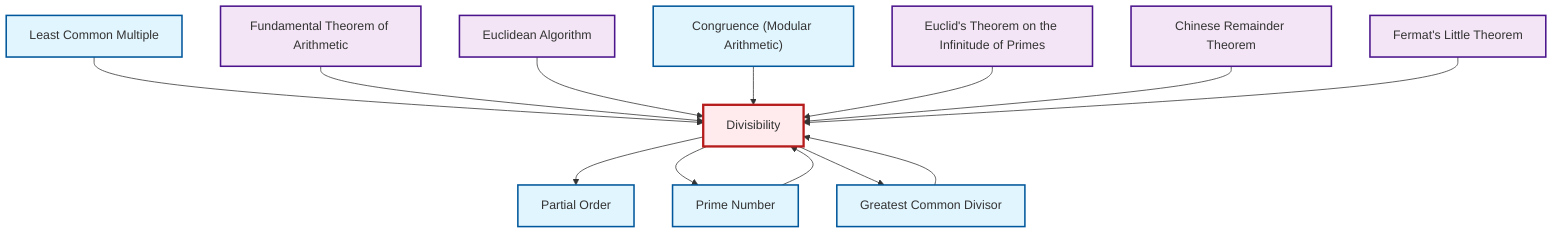 graph TD
    classDef definition fill:#e1f5fe,stroke:#01579b,stroke-width:2px
    classDef theorem fill:#f3e5f5,stroke:#4a148c,stroke-width:2px
    classDef axiom fill:#fff3e0,stroke:#e65100,stroke-width:2px
    classDef example fill:#e8f5e9,stroke:#1b5e20,stroke-width:2px
    classDef current fill:#ffebee,stroke:#b71c1c,stroke-width:3px
    thm-euclid-infinitude-primes["Euclid's Theorem on the Infinitude of Primes"]:::theorem
    thm-chinese-remainder["Chinese Remainder Theorem"]:::theorem
    thm-fermat-little["Fermat's Little Theorem"]:::theorem
    thm-euclidean-algorithm["Euclidean Algorithm"]:::theorem
    def-gcd["Greatest Common Divisor"]:::definition
    def-congruence["Congruence (Modular Arithmetic)"]:::definition
    thm-fundamental-arithmetic["Fundamental Theorem of Arithmetic"]:::theorem
    def-partial-order["Partial Order"]:::definition
    def-divisibility["Divisibility"]:::definition
    def-lcm["Least Common Multiple"]:::definition
    def-prime["Prime Number"]:::definition
    def-divisibility --> def-partial-order
    def-gcd --> def-divisibility
    def-prime --> def-divisibility
    def-lcm --> def-divisibility
    def-divisibility --> def-prime
    thm-fundamental-arithmetic --> def-divisibility
    def-divisibility --> def-gcd
    thm-euclidean-algorithm --> def-divisibility
    def-congruence --> def-divisibility
    thm-euclid-infinitude-primes --> def-divisibility
    thm-chinese-remainder --> def-divisibility
    thm-fermat-little --> def-divisibility
    class def-divisibility current
